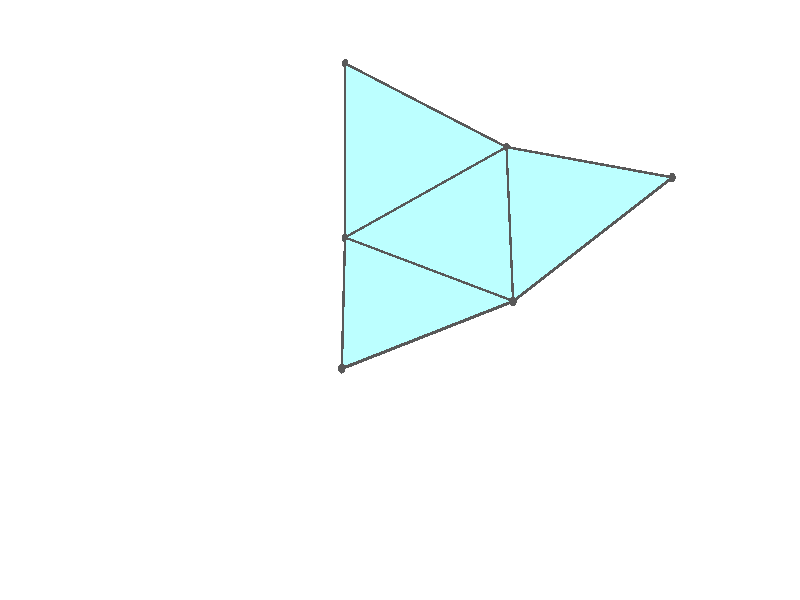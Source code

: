 #version 3.7;
global_settings{assumed_gamma 1.0}
camera{perspective location <18.750000000000000000000000, 10.825317547305481014063844, 12.499999999999996447286321> right <0.133333333333333331482962, -0.230940107675850353485814, -0.000000000000000000000000> up <-0.064951905283832905846353, -0.037499999999999998612221, 0.129903810567665811692706> direction <0.750000000000000111022302, 0.433012701892219298294151, 0.499999999999999944488849> sky <-0.433012701892219298294151, -0.249999999999999944488849, 0.866025403784438707610605> look_at <18.000000000000000000000000, 10.392304845413262270881205, 11.999999999999996447286321>}
light_source{<18.750000000000000000000000, 10.825317547305481014063844, 12.499999999999996447286321> rgb<1.0,1.0,1.0>}
background{rgb<1,1,1>}
union{union{object{union{sphere{<-0.471404520791031456106168, 0.816496580927726034460079, -0.009901469329909318162208>,0.029999999999999998889777}sphere{<-0.471404520791032122239983, -0.816496580927725923437777, -0.009901469329909318162208>,0.029999999999999998889777}sphere{<0.942809041582063356301546, -0.000000000000000230921615, -0.009901469329909318162208>,0.029999999999999998889777}} pigment{rgb<0.1,0.1,0.1>}}object{union{cylinder{<-0.471404520791031456106168, 0.816496580927726034460079, -0.009901469329909318162208>,<-0.471404520791032122239983, -0.816496580927725923437777, -0.009901469329909318162208>,0.010000000000000000208167}cylinder{<-0.471404520791032122239983, -0.816496580927725923437777, -0.009901469329909318162208>,<0.942809041582063356301546, -0.000000000000000230921615, -0.009901469329909318162208>,0.010000000000000000208167}cylinder{<0.942809041582063356301546, -0.000000000000000230921615, -0.009901469329909318162208>,<-0.471404520791031456106168, 0.816496580927726034460079, -0.009901469329909318162208>,0.010000000000000000208167}} pigment{rgb<0.1,0.1,0.1>}}object{polygon{3.000000000000000000000000,<-0.471404520791031456106168, 0.816496580927726034460079, -0.009901469329909318162208>,<-0.471404520791032122239983, -0.816496580927725923437777, -0.009901469329909318162208>,<0.942809041582063356301546, -0.000000000000000230921615, -0.009901469329909318162208>} pigment{rgbft<0.5,1.0,1.0,0.1,0.1>}}}union{object{union{sphere{<-0.471404520791031456106168, 0.816496580927726034460079, -0.009901469329909401428935>,0.029999999999999998889777}sphere{<-0.471404520791032011217681, -0.816496580927725923437777, -0.009901469329909401428935>,0.029999999999999998889777}sphere{<-1.865827378878423870034453, 0.000000000000000857157527, 0.225863016637314006906934>,0.029999999999999998889777}} pigment{rgb<0.1,0.1,0.1>}}object{union{cylinder{<-0.471404520791031456106168, 0.816496580927726034460079, -0.009901469329909401428935>,<-0.471404520791032011217681, -0.816496580927725923437777, -0.009901469329909401428935>,0.010000000000000000208167}cylinder{<-0.471404520791032011217681, -0.816496580927725923437777, -0.009901469329909401428935>,<-1.865827378878423870034453, 0.000000000000000857157527, 0.225863016637314006906934>,0.010000000000000000208167}cylinder{<-1.865827378878423870034453, 0.000000000000000857157527, 0.225863016637314006906934>,<-0.471404520791031456106168, 0.816496580927726034460079, -0.009901469329909401428935>,0.010000000000000000208167}} pigment{rgb<0.1,0.1,0.1>}}object{polygon{3.000000000000000000000000,<-0.471404520791031456106168, 0.816496580927726034460079, -0.009901469329909401428935>,<-0.471404520791032011217681, -0.816496580927725923437777, -0.009901469329909401428935>,<-1.865827378878423870034453, 0.000000000000000857157527, 0.225863016637314006906934>} pigment{rgbft<0.5,1.0,1.0,0.1,0.1>}}}union{object{union{sphere{<-1.816766049029643781409504, -1.615853909185246850555018, 0.456678520342956306699023>,0.029999999999999998889777}sphere{<-0.471404520791032233262285, -0.816496580927726145482382, -0.009901469329909262651057>,0.029999999999999998889777}sphere{<-1.865827378878423870034453, 0.000000000000000444089210, 0.225863016637314090173660>,0.029999999999999998889777}} pigment{rgb<0.1,0.1,0.1>}}object{union{cylinder{<-1.816766049029643781409504, -1.615853909185246850555018, 0.456678520342956306699023>,<-0.471404520791032233262285, -0.816496580927726145482382, -0.009901469329909262651057>,0.010000000000000000208167}cylinder{<-0.471404520791032233262285, -0.816496580927726145482382, -0.009901469329909262651057>,<-1.865827378878423870034453, 0.000000000000000444089210, 0.225863016637314090173660>,0.010000000000000000208167}cylinder{<-1.865827378878423870034453, 0.000000000000000444089210, 0.225863016637314090173660>,<-1.816766049029643781409504, -1.615853909185246850555018, 0.456678520342956306699023>,0.010000000000000000208167}} pigment{rgb<0.1,0.1,0.1>}}object{polygon{3.000000000000000000000000,<-1.816766049029643781409504, -1.615853909185246850555018, 0.456678520342956306699023>,<-0.471404520791032233262285, -0.816496580927726145482382, -0.009901469329909262651057>,<-1.865827378878423870034453, 0.000000000000000444089210, 0.225863016637314090173660>} pigment{rgbft<0.5,1.0,1.0,0.1,0.1>}}}union{object{union{sphere{<-0.471404520791031345083866, 0.816496580927725812415474, -0.009901469329909928784872>,0.029999999999999998889777}sphere{<-1.816766049029642227097270, 1.615853909185248626911857, 0.456678520342955529542905>,0.029999999999999998889777}sphere{<-1.865827378878424092079058, 0.000000000000000666133815, 0.225863016637313535062148>,0.029999999999999998889777}} pigment{rgb<0.1,0.1,0.1>}}object{union{cylinder{<-0.471404520791031345083866, 0.816496580927725812415474, -0.009901469329909928784872>,<-1.816766049029642227097270, 1.615853909185248626911857, 0.456678520342955529542905>,0.010000000000000000208167}cylinder{<-1.816766049029642227097270, 1.615853909185248626911857, 0.456678520342955529542905>,<-1.865827378878424092079058, 0.000000000000000666133815, 0.225863016637313535062148>,0.010000000000000000208167}cylinder{<-1.865827378878424092079058, 0.000000000000000666133815, 0.225863016637313535062148>,<-0.471404520791031345083866, 0.816496580927725812415474, -0.009901469329909928784872>,0.010000000000000000208167}} pigment{rgb<0.1,0.1,0.1>}}object{polygon{3.000000000000000000000000,<-0.471404520791031345083866, 0.816496580927725812415474, -0.009901469329909928784872>,<-1.816766049029642227097270, 1.615853909185248626911857, 0.456678520342955529542905>,<-1.865827378878424092079058, 0.000000000000000666133815, 0.225863016637313535062148>} pigment{rgbft<0.5,1.0,1.0,0.1,0.1>}}}}
